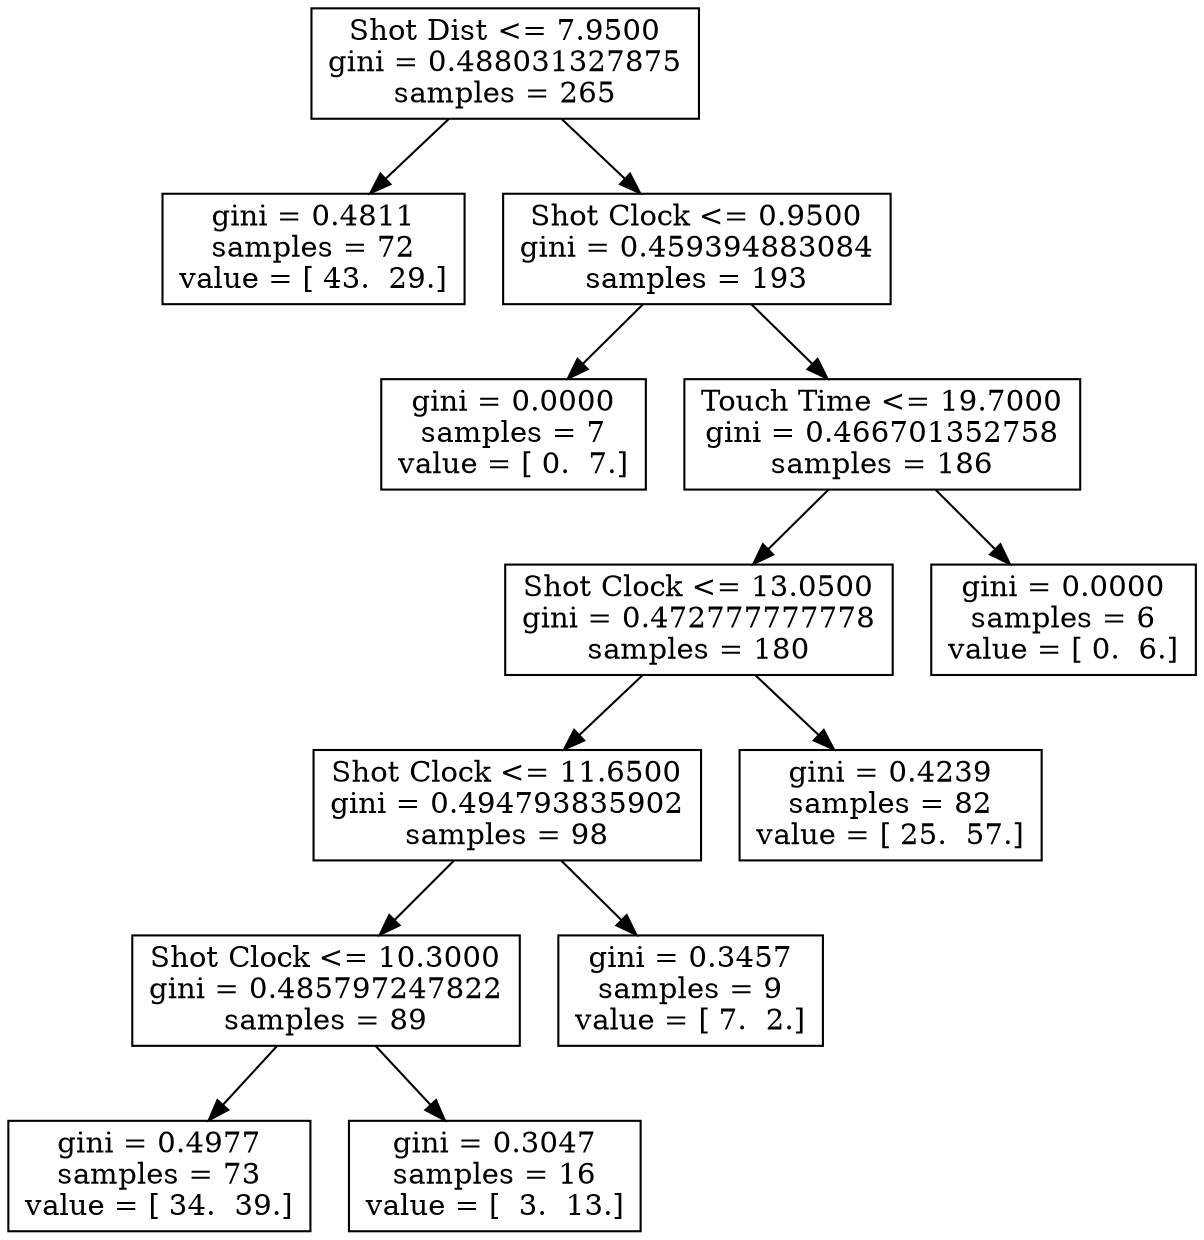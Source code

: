 digraph Tree {
0 [label="Shot Dist <= 7.9500\ngini = 0.488031327875\nsamples = 265", shape="box"] ;
1 [label="gini = 0.4811\nsamples = 72\nvalue = [ 43.  29.]", shape="box"] ;
0 -> 1 ;
2 [label="Shot Clock <= 0.9500\ngini = 0.459394883084\nsamples = 193", shape="box"] ;
0 -> 2 ;
3 [label="gini = 0.0000\nsamples = 7\nvalue = [ 0.  7.]", shape="box"] ;
2 -> 3 ;
4 [label="Touch Time <= 19.7000\ngini = 0.466701352758\nsamples = 186", shape="box"] ;
2 -> 4 ;
5 [label="Shot Clock <= 13.0500\ngini = 0.472777777778\nsamples = 180", shape="box"] ;
4 -> 5 ;
6 [label="Shot Clock <= 11.6500\ngini = 0.494793835902\nsamples = 98", shape="box"] ;
5 -> 6 ;
7 [label="Shot Clock <= 10.3000\ngini = 0.485797247822\nsamples = 89", shape="box"] ;
6 -> 7 ;
8 [label="gini = 0.4977\nsamples = 73\nvalue = [ 34.  39.]", shape="box"] ;
7 -> 8 ;
9 [label="gini = 0.3047\nsamples = 16\nvalue = [  3.  13.]", shape="box"] ;
7 -> 9 ;
10 [label="gini = 0.3457\nsamples = 9\nvalue = [ 7.  2.]", shape="box"] ;
6 -> 10 ;
11 [label="gini = 0.4239\nsamples = 82\nvalue = [ 25.  57.]", shape="box"] ;
5 -> 11 ;
12 [label="gini = 0.0000\nsamples = 6\nvalue = [ 0.  6.]", shape="box"] ;
4 -> 12 ;
}
